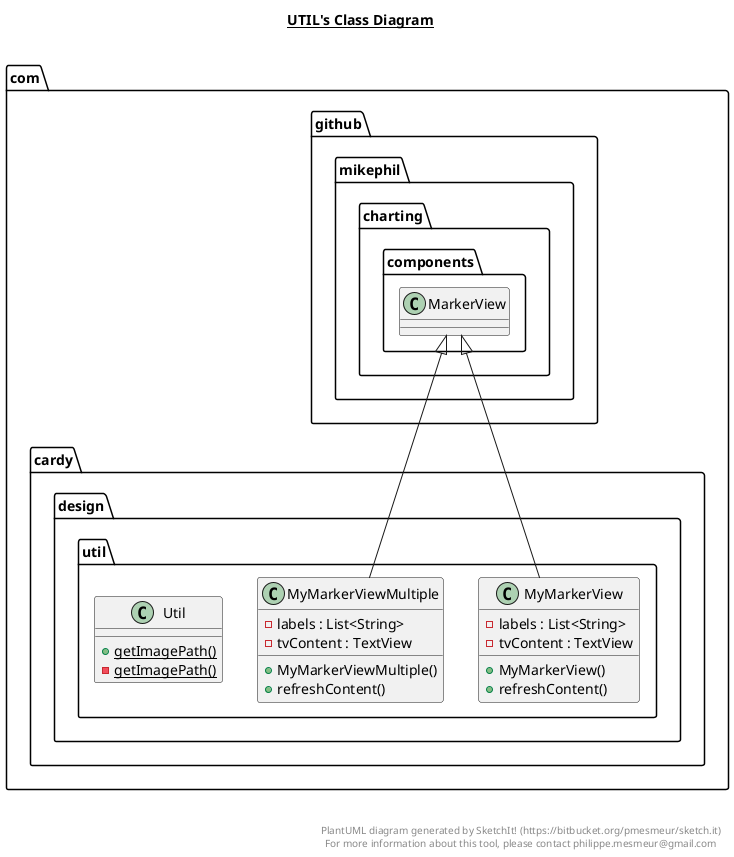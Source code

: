@startuml

title __UTIL's Class Diagram__\n

  namespace com.cardy.design {
    namespace util {
      class com.cardy.design.util.MyMarkerView {
          - labels : List<String>
          - tvContent : TextView
          + MyMarkerView()
          + refreshContent()
      }
    }
  }
  

  namespace com.cardy.design {
    namespace util {
      class com.cardy.design.util.MyMarkerViewMultiple {
          - labels : List<String>
          - tvContent : TextView
          + MyMarkerViewMultiple()
          + refreshContent()
      }
    }
  }
  

  namespace com.cardy.design {
    namespace util {
      class com.cardy.design.util.Util {
          {static} + getImagePath()
          {static} - getImagePath()
      }
    }
  }
  

  com.cardy.design.util.MyMarkerView -up-|> com.github.mikephil.charting.components.MarkerView
  com.cardy.design.util.MyMarkerViewMultiple -up-|> com.github.mikephil.charting.components.MarkerView


right footer


PlantUML diagram generated by SketchIt! (https://bitbucket.org/pmesmeur/sketch.it)
For more information about this tool, please contact philippe.mesmeur@gmail.com
endfooter

@enduml
